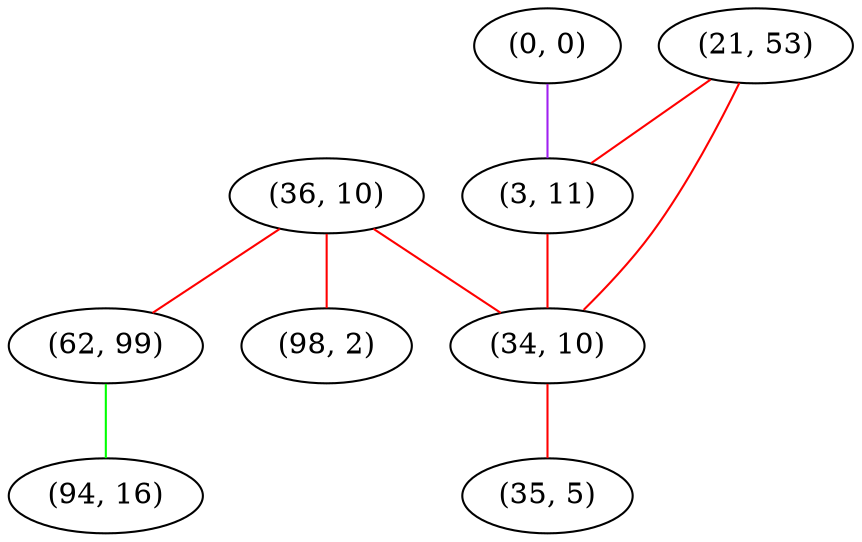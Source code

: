 graph "" {
"(36, 10)";
"(0, 0)";
"(21, 53)";
"(62, 99)";
"(3, 11)";
"(34, 10)";
"(94, 16)";
"(98, 2)";
"(35, 5)";
"(36, 10)" -- "(62, 99)"  [color=red, key=0, weight=1];
"(36, 10)" -- "(98, 2)"  [color=red, key=0, weight=1];
"(36, 10)" -- "(34, 10)"  [color=red, key=0, weight=1];
"(0, 0)" -- "(3, 11)"  [color=purple, key=0, weight=4];
"(21, 53)" -- "(3, 11)"  [color=red, key=0, weight=1];
"(21, 53)" -- "(34, 10)"  [color=red, key=0, weight=1];
"(62, 99)" -- "(94, 16)"  [color=green, key=0, weight=2];
"(3, 11)" -- "(34, 10)"  [color=red, key=0, weight=1];
"(34, 10)" -- "(35, 5)"  [color=red, key=0, weight=1];
}
